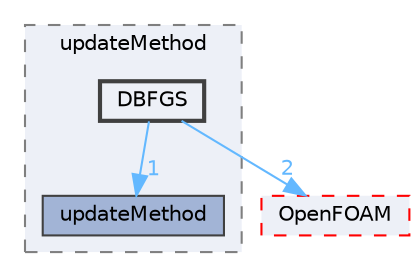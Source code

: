 digraph "src/optimisation/adjointOptimisation/adjoint/optimisation/updateMethod/DBFGS"
{
 // LATEX_PDF_SIZE
  bgcolor="transparent";
  edge [fontname=Helvetica,fontsize=10,labelfontname=Helvetica,labelfontsize=10];
  node [fontname=Helvetica,fontsize=10,shape=box,height=0.2,width=0.4];
  compound=true
  subgraph clusterdir_442e213e33281933d117f57865442da6 {
    graph [ bgcolor="#edf0f7", pencolor="grey50", label="updateMethod", fontname=Helvetica,fontsize=10 style="filled,dashed", URL="dir_442e213e33281933d117f57865442da6.html",tooltip=""]
  dir_a968e0ad5abdbae5544be71ab3e682ac [label="updateMethod", fillcolor="#a2b4d6", color="grey25", style="filled", URL="dir_a968e0ad5abdbae5544be71ab3e682ac.html",tooltip=""];
  dir_04e612538419a3680e98021dadedaf93 [label="DBFGS", fillcolor="#edf0f7", color="grey25", style="filled,bold", URL="dir_04e612538419a3680e98021dadedaf93.html",tooltip=""];
  }
  dir_c5473ff19b20e6ec4dfe5c310b3778a8 [label="OpenFOAM", fillcolor="#edf0f7", color="red", style="filled,dashed", URL="dir_c5473ff19b20e6ec4dfe5c310b3778a8.html",tooltip=""];
  dir_04e612538419a3680e98021dadedaf93->dir_a968e0ad5abdbae5544be71ab3e682ac [headlabel="1", labeldistance=1.5 headhref="dir_000818_004233.html" href="dir_000818_004233.html" color="steelblue1" fontcolor="steelblue1"];
  dir_04e612538419a3680e98021dadedaf93->dir_c5473ff19b20e6ec4dfe5c310b3778a8 [headlabel="2", labeldistance=1.5 headhref="dir_000818_002695.html" href="dir_000818_002695.html" color="steelblue1" fontcolor="steelblue1"];
}
